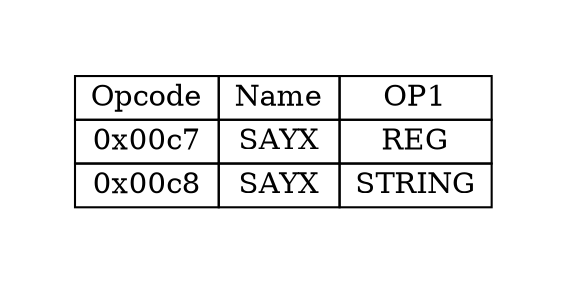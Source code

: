 digraph{
graph [pad="0.5", nodesep="0.5", ranksep="2" ]
node[shape=plain]
Foo [label=<
<table border="0" cellborder="1" cellspacing="0">
<tr><td> Opcode </td> <td> Name </td> <td> OP1 </td> </tr>
<tr><td> 0x00c7 </td><td> SAYX </td><td> REG </td> </tr>
<tr><td> 0x00c8 </td><td> SAYX </td><td> STRING </td> </tr>
</table>>];
}
